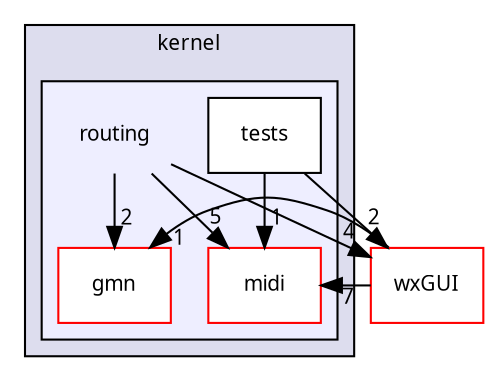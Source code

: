 digraph "src/kernel/routing" {
  compound=true
  node [ fontsize="10", fontname="Sans"];
  edge [ labelfontsize="10", labelfontname="Sans"];
  subgraph clusterdir_cbd7f246bdf7dc0a50281a272327e6ed {
    graph [ bgcolor="#ddddee", pencolor="black", label="kernel" fontname="Sans", fontsize="10", URL="dir_cbd7f246bdf7dc0a50281a272327e6ed.html"]
  subgraph clusterdir_02be4fa82aae8ff4c4cc45bceb47856f {
    graph [ bgcolor="#eeeeff", pencolor="black", label="" URL="dir_02be4fa82aae8ff4c4cc45bceb47856f.html"];
    dir_02be4fa82aae8ff4c4cc45bceb47856f [shape=plaintext label="routing"];
    dir_266953b3fbfac9748e1b0548120884d1 [shape=box label="gmn" color="red" fillcolor="white" style="filled" URL="dir_266953b3fbfac9748e1b0548120884d1.html"];
    dir_9991dc3f13b86ed5072092a2559a4881 [shape=box label="midi" color="red" fillcolor="white" style="filled" URL="dir_9991dc3f13b86ed5072092a2559a4881.html"];
    dir_456056c91486b47754c3d6dd7b71854e [shape=box label="tests" color="black" fillcolor="white" style="filled" URL="dir_456056c91486b47754c3d6dd7b71854e.html"];
  }
  }
  dir_eaae7e9da1b31c6b329e928d72e0e61a [shape=box label="wxGUI" fillcolor="white" style="filled" color="red" URL="dir_eaae7e9da1b31c6b329e928d72e0e61a.html"];
  dir_eaae7e9da1b31c6b329e928d72e0e61a->dir_266953b3fbfac9748e1b0548120884d1 [headlabel="1", labeldistance=1.5 headhref="dir_000007_000009.html"];
  dir_eaae7e9da1b31c6b329e928d72e0e61a->dir_9991dc3f13b86ed5072092a2559a4881 [headlabel="7", labeldistance=1.5 headhref="dir_000007_000011.html"];
  dir_456056c91486b47754c3d6dd7b71854e->dir_eaae7e9da1b31c6b329e928d72e0e61a [headlabel="2", labeldistance=1.5 headhref="dir_000013_000007.html"];
  dir_456056c91486b47754c3d6dd7b71854e->dir_9991dc3f13b86ed5072092a2559a4881 [headlabel="1", labeldistance=1.5 headhref="dir_000013_000011.html"];
  dir_02be4fa82aae8ff4c4cc45bceb47856f->dir_eaae7e9da1b31c6b329e928d72e0e61a [headlabel="4", labeldistance=1.5 headhref="dir_000006_000007.html"];
  dir_02be4fa82aae8ff4c4cc45bceb47856f->dir_266953b3fbfac9748e1b0548120884d1 [headlabel="2", labeldistance=1.5 headhref="dir_000006_000009.html"];
  dir_02be4fa82aae8ff4c4cc45bceb47856f->dir_9991dc3f13b86ed5072092a2559a4881 [headlabel="5", labeldistance=1.5 headhref="dir_000006_000011.html"];
}
